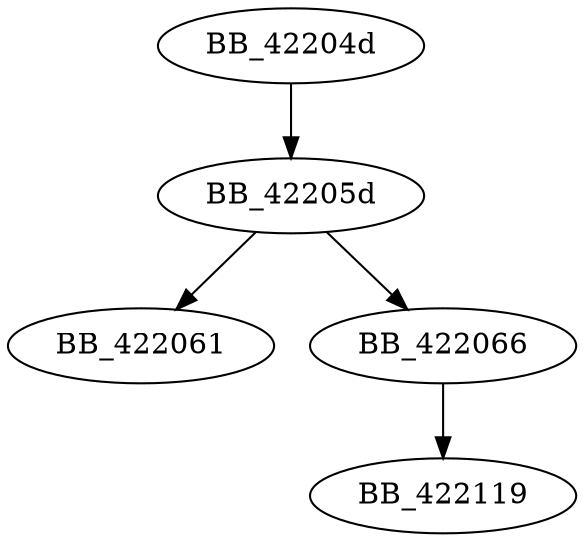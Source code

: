 DiGraph ___report_securityfailure{
BB_42204d->BB_42205d
BB_42205d->BB_422061
BB_42205d->BB_422066
BB_422066->BB_422119
}
